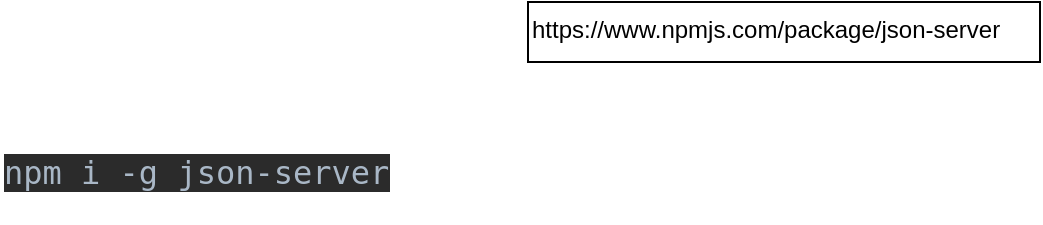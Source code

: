 <mxfile version="13.7.3" type="device"><diagram id="q4-Cs6clWWx3zM11zpZe" name="install"><mxGraphModel dx="1024" dy="592" grid="1" gridSize="10" guides="1" tooltips="1" connect="1" arrows="1" fold="1" page="1" pageScale="1" pageWidth="827" pageHeight="1169" math="0" shadow="0"><root><mxCell id="NyrH_KXfmQNb-sl-_Fos-0"/><mxCell id="NyrH_KXfmQNb-sl-_Fos-1" parent="NyrH_KXfmQNb-sl-_Fos-0"/><UserObject label="https://www.npmjs.com/package/json-server" link="https://github.com/ng-select/ng-select" id="7XYJyCAPd3x0VOUBlA4o-5"><mxCell style="text;whiteSpace=wrap;html=1;strokeColor=#000000;" parent="NyrH_KXfmQNb-sl-_Fos-1" vertex="1"><mxGeometry x="304" y="20" width="256" height="30" as="geometry"/></mxCell></UserObject><mxCell id="8y1oZO6HBM8RM01I-AFd-1" value="&lt;pre style=&quot;background-color: rgb(43, 43, 43); color: rgb(169, 183, 198); font-family: &amp;quot;jetbrains mono&amp;quot;, monospace; font-size: 16px;&quot;&gt;npm i -g json-server&lt;/pre&gt;" style="text;whiteSpace=wrap;html=1;fontSize=16;verticalAlign=middle;" vertex="1" parent="NyrH_KXfmQNb-sl-_Fos-1"><mxGeometry x="40" y="90" width="200" height="30" as="geometry"/></mxCell></root></mxGraphModel></diagram></mxfile>
